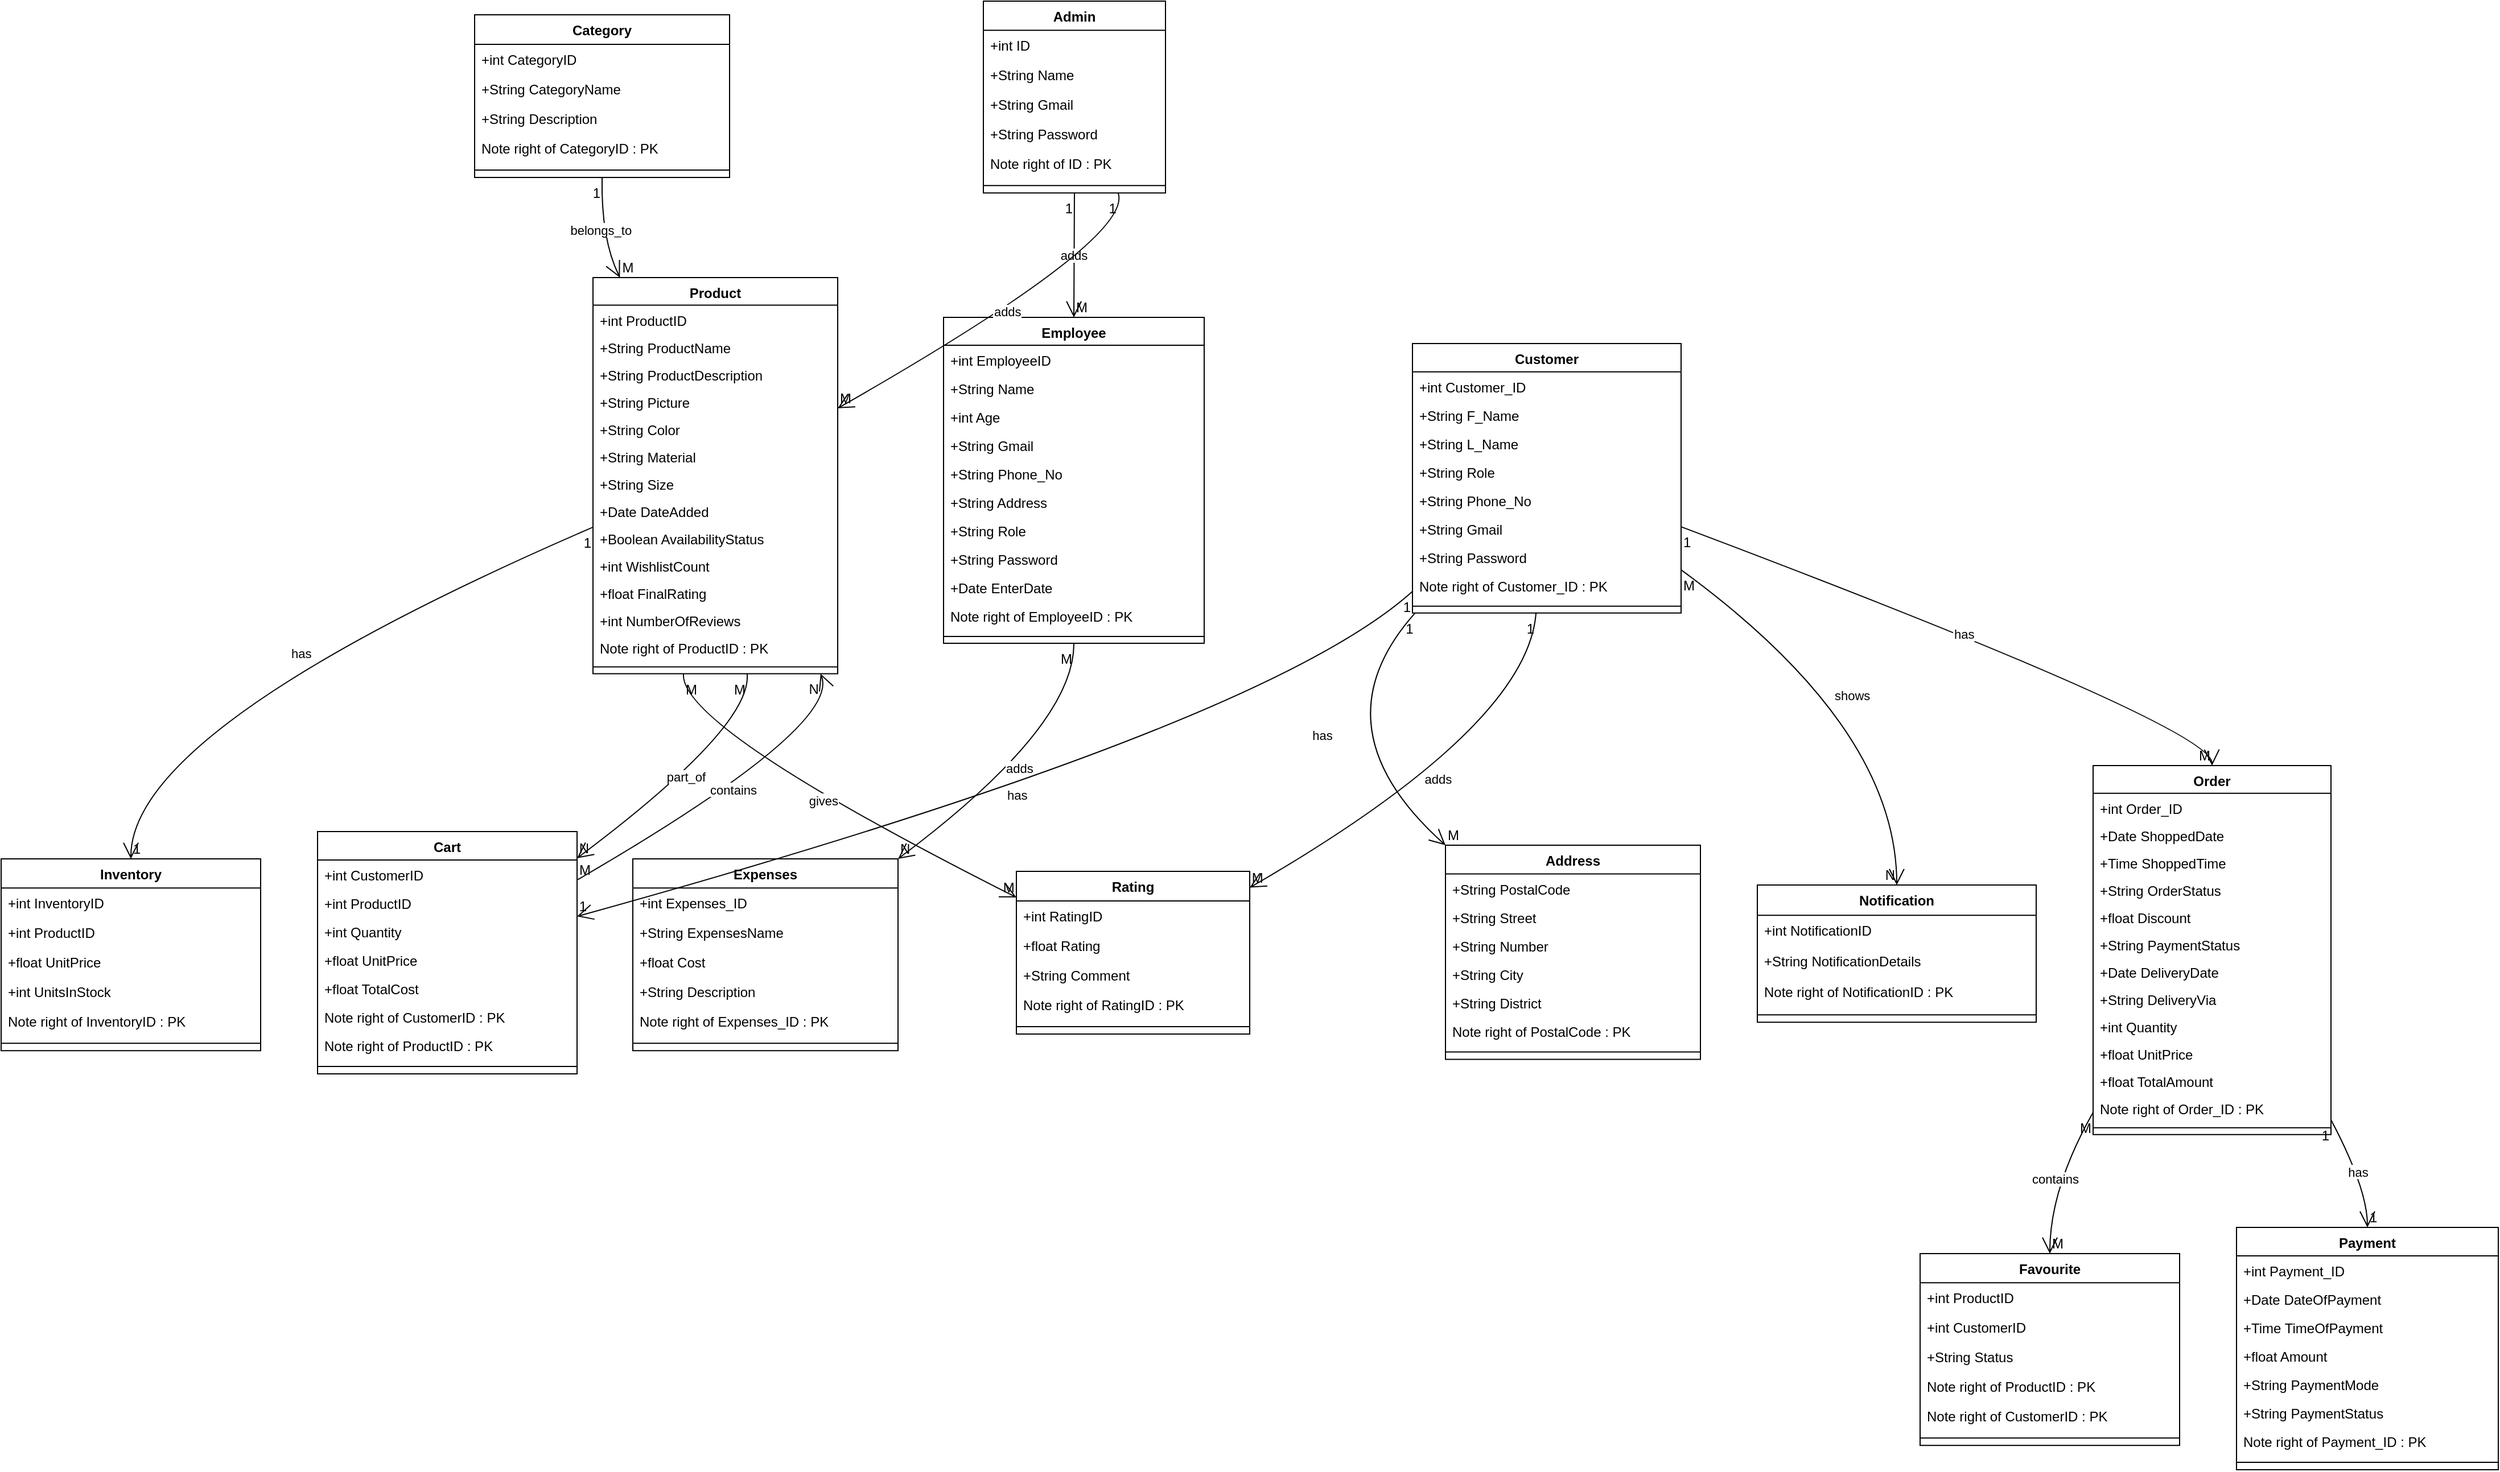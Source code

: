 <mxfile version="24.8.4">
  <diagram name="Page-1" id="r00lo-nKbQJynf3VnX-Y">
    <mxGraphModel dx="2058" dy="921" grid="1" gridSize="10" guides="1" tooltips="1" connect="1" arrows="1" fold="1" page="1" pageScale="1" pageWidth="850" pageHeight="1100" math="0" shadow="0">
      <root>
        <mxCell id="0" />
        <mxCell id="1" parent="0" />
        <mxCell id="cN28s722jj5KMZS00LDS-2" value="Category" style="swimlane;fontStyle=1;align=center;verticalAlign=top;childLayout=stackLayout;horizontal=1;startSize=26;horizontalStack=0;resizeParent=1;resizeParentMax=0;resizeLast=0;collapsible=0;marginBottom=0;" vertex="1" parent="1">
          <mxGeometry x="436" y="32" width="224" height="143" as="geometry" />
        </mxCell>
        <mxCell id="cN28s722jj5KMZS00LDS-3" value="+int CategoryID" style="text;strokeColor=none;fillColor=none;align=left;verticalAlign=top;spacingLeft=4;spacingRight=4;overflow=hidden;rotatable=0;points=[[0,0.5],[1,0.5]];portConstraint=eastwest;" vertex="1" parent="cN28s722jj5KMZS00LDS-2">
          <mxGeometry y="26" width="224" height="26" as="geometry" />
        </mxCell>
        <mxCell id="cN28s722jj5KMZS00LDS-4" value="+String CategoryName" style="text;strokeColor=none;fillColor=none;align=left;verticalAlign=top;spacingLeft=4;spacingRight=4;overflow=hidden;rotatable=0;points=[[0,0.5],[1,0.5]];portConstraint=eastwest;" vertex="1" parent="cN28s722jj5KMZS00LDS-2">
          <mxGeometry y="52" width="224" height="26" as="geometry" />
        </mxCell>
        <mxCell id="cN28s722jj5KMZS00LDS-5" value="+String Description" style="text;strokeColor=none;fillColor=none;align=left;verticalAlign=top;spacingLeft=4;spacingRight=4;overflow=hidden;rotatable=0;points=[[0,0.5],[1,0.5]];portConstraint=eastwest;" vertex="1" parent="cN28s722jj5KMZS00LDS-2">
          <mxGeometry y="78" width="224" height="26" as="geometry" />
        </mxCell>
        <mxCell id="cN28s722jj5KMZS00LDS-6" value="Note right of CategoryID : PK" style="text;strokeColor=none;fillColor=none;align=left;verticalAlign=top;spacingLeft=4;spacingRight=4;overflow=hidden;rotatable=0;points=[[0,0.5],[1,0.5]];portConstraint=eastwest;" vertex="1" parent="cN28s722jj5KMZS00LDS-2">
          <mxGeometry y="104" width="224" height="26" as="geometry" />
        </mxCell>
        <mxCell id="cN28s722jj5KMZS00LDS-7" style="line;strokeWidth=1;fillColor=none;align=left;verticalAlign=middle;spacingTop=-1;spacingLeft=3;spacingRight=3;rotatable=0;labelPosition=right;points=[];portConstraint=eastwest;strokeColor=inherit;" vertex="1" parent="cN28s722jj5KMZS00LDS-2">
          <mxGeometry y="130" width="224" height="13" as="geometry" />
        </mxCell>
        <mxCell id="cN28s722jj5KMZS00LDS-8" value="Product" style="swimlane;fontStyle=1;align=center;verticalAlign=top;childLayout=stackLayout;horizontal=1;startSize=24.262;horizontalStack=0;resizeParent=1;resizeParentMax=0;resizeLast=0;collapsible=0;marginBottom=0;" vertex="1" parent="1">
          <mxGeometry x="540" y="263" width="215" height="348.262" as="geometry" />
        </mxCell>
        <mxCell id="cN28s722jj5KMZS00LDS-9" value="+int ProductID" style="text;strokeColor=none;fillColor=none;align=left;verticalAlign=top;spacingLeft=4;spacingRight=4;overflow=hidden;rotatable=0;points=[[0,0.5],[1,0.5]];portConstraint=eastwest;" vertex="1" parent="cN28s722jj5KMZS00LDS-8">
          <mxGeometry y="24.262" width="215" height="24" as="geometry" />
        </mxCell>
        <mxCell id="cN28s722jj5KMZS00LDS-10" value="+String ProductName" style="text;strokeColor=none;fillColor=none;align=left;verticalAlign=top;spacingLeft=4;spacingRight=4;overflow=hidden;rotatable=0;points=[[0,0.5],[1,0.5]];portConstraint=eastwest;" vertex="1" parent="cN28s722jj5KMZS00LDS-8">
          <mxGeometry y="48.262" width="215" height="24" as="geometry" />
        </mxCell>
        <mxCell id="cN28s722jj5KMZS00LDS-11" value="+String ProductDescription" style="text;strokeColor=none;fillColor=none;align=left;verticalAlign=top;spacingLeft=4;spacingRight=4;overflow=hidden;rotatable=0;points=[[0,0.5],[1,0.5]];portConstraint=eastwest;" vertex="1" parent="cN28s722jj5KMZS00LDS-8">
          <mxGeometry y="72.262" width="215" height="24" as="geometry" />
        </mxCell>
        <mxCell id="cN28s722jj5KMZS00LDS-12" value="+String Picture" style="text;strokeColor=none;fillColor=none;align=left;verticalAlign=top;spacingLeft=4;spacingRight=4;overflow=hidden;rotatable=0;points=[[0,0.5],[1,0.5]];portConstraint=eastwest;" vertex="1" parent="cN28s722jj5KMZS00LDS-8">
          <mxGeometry y="96.262" width="215" height="24" as="geometry" />
        </mxCell>
        <mxCell id="cN28s722jj5KMZS00LDS-13" value="+String Color" style="text;strokeColor=none;fillColor=none;align=left;verticalAlign=top;spacingLeft=4;spacingRight=4;overflow=hidden;rotatable=0;points=[[0,0.5],[1,0.5]];portConstraint=eastwest;" vertex="1" parent="cN28s722jj5KMZS00LDS-8">
          <mxGeometry y="120.262" width="215" height="24" as="geometry" />
        </mxCell>
        <mxCell id="cN28s722jj5KMZS00LDS-14" value="+String Material" style="text;strokeColor=none;fillColor=none;align=left;verticalAlign=top;spacingLeft=4;spacingRight=4;overflow=hidden;rotatable=0;points=[[0,0.5],[1,0.5]];portConstraint=eastwest;" vertex="1" parent="cN28s722jj5KMZS00LDS-8">
          <mxGeometry y="144.262" width="215" height="24" as="geometry" />
        </mxCell>
        <mxCell id="cN28s722jj5KMZS00LDS-15" value="+String Size" style="text;strokeColor=none;fillColor=none;align=left;verticalAlign=top;spacingLeft=4;spacingRight=4;overflow=hidden;rotatable=0;points=[[0,0.5],[1,0.5]];portConstraint=eastwest;" vertex="1" parent="cN28s722jj5KMZS00LDS-8">
          <mxGeometry y="168.262" width="215" height="24" as="geometry" />
        </mxCell>
        <mxCell id="cN28s722jj5KMZS00LDS-16" value="+Date DateAdded" style="text;strokeColor=none;fillColor=none;align=left;verticalAlign=top;spacingLeft=4;spacingRight=4;overflow=hidden;rotatable=0;points=[[0,0.5],[1,0.5]];portConstraint=eastwest;" vertex="1" parent="cN28s722jj5KMZS00LDS-8">
          <mxGeometry y="192.262" width="215" height="24" as="geometry" />
        </mxCell>
        <mxCell id="cN28s722jj5KMZS00LDS-17" value="+Boolean AvailabilityStatus" style="text;strokeColor=none;fillColor=none;align=left;verticalAlign=top;spacingLeft=4;spacingRight=4;overflow=hidden;rotatable=0;points=[[0,0.5],[1,0.5]];portConstraint=eastwest;" vertex="1" parent="cN28s722jj5KMZS00LDS-8">
          <mxGeometry y="216.262" width="215" height="24" as="geometry" />
        </mxCell>
        <mxCell id="cN28s722jj5KMZS00LDS-18" value="+int WishlistCount" style="text;strokeColor=none;fillColor=none;align=left;verticalAlign=top;spacingLeft=4;spacingRight=4;overflow=hidden;rotatable=0;points=[[0,0.5],[1,0.5]];portConstraint=eastwest;" vertex="1" parent="cN28s722jj5KMZS00LDS-8">
          <mxGeometry y="240.262" width="215" height="24" as="geometry" />
        </mxCell>
        <mxCell id="cN28s722jj5KMZS00LDS-19" value="+float FinalRating" style="text;strokeColor=none;fillColor=none;align=left;verticalAlign=top;spacingLeft=4;spacingRight=4;overflow=hidden;rotatable=0;points=[[0,0.5],[1,0.5]];portConstraint=eastwest;" vertex="1" parent="cN28s722jj5KMZS00LDS-8">
          <mxGeometry y="264.262" width="215" height="24" as="geometry" />
        </mxCell>
        <mxCell id="cN28s722jj5KMZS00LDS-20" value="+int NumberOfReviews" style="text;strokeColor=none;fillColor=none;align=left;verticalAlign=top;spacingLeft=4;spacingRight=4;overflow=hidden;rotatable=0;points=[[0,0.5],[1,0.5]];portConstraint=eastwest;" vertex="1" parent="cN28s722jj5KMZS00LDS-8">
          <mxGeometry y="288.262" width="215" height="24" as="geometry" />
        </mxCell>
        <mxCell id="cN28s722jj5KMZS00LDS-21" value="Note right of ProductID : PK" style="text;strokeColor=none;fillColor=none;align=left;verticalAlign=top;spacingLeft=4;spacingRight=4;overflow=hidden;rotatable=0;points=[[0,0.5],[1,0.5]];portConstraint=eastwest;" vertex="1" parent="cN28s722jj5KMZS00LDS-8">
          <mxGeometry y="312.262" width="215" height="24" as="geometry" />
        </mxCell>
        <mxCell id="cN28s722jj5KMZS00LDS-22" style="line;strokeWidth=1;fillColor=none;align=left;verticalAlign=middle;spacingTop=-1;spacingLeft=3;spacingRight=3;rotatable=0;labelPosition=right;points=[];portConstraint=eastwest;strokeColor=inherit;" vertex="1" parent="cN28s722jj5KMZS00LDS-8">
          <mxGeometry y="336.262" width="215" height="12" as="geometry" />
        </mxCell>
        <mxCell id="cN28s722jj5KMZS00LDS-23" value="Inventory" style="swimlane;fontStyle=1;align=center;verticalAlign=top;childLayout=stackLayout;horizontal=1;startSize=25.569;horizontalStack=0;resizeParent=1;resizeParentMax=0;resizeLast=0;collapsible=0;marginBottom=0;" vertex="1" parent="1">
          <mxGeometry x="20" y="774" width="228" height="168.569" as="geometry" />
        </mxCell>
        <mxCell id="cN28s722jj5KMZS00LDS-24" value="+int InventoryID" style="text;strokeColor=none;fillColor=none;align=left;verticalAlign=top;spacingLeft=4;spacingRight=4;overflow=hidden;rotatable=0;points=[[0,0.5],[1,0.5]];portConstraint=eastwest;" vertex="1" parent="cN28s722jj5KMZS00LDS-23">
          <mxGeometry y="25.569" width="228" height="26" as="geometry" />
        </mxCell>
        <mxCell id="cN28s722jj5KMZS00LDS-25" value="+int ProductID" style="text;strokeColor=none;fillColor=none;align=left;verticalAlign=top;spacingLeft=4;spacingRight=4;overflow=hidden;rotatable=0;points=[[0,0.5],[1,0.5]];portConstraint=eastwest;" vertex="1" parent="cN28s722jj5KMZS00LDS-23">
          <mxGeometry y="51.569" width="228" height="26" as="geometry" />
        </mxCell>
        <mxCell id="cN28s722jj5KMZS00LDS-26" value="+float UnitPrice" style="text;strokeColor=none;fillColor=none;align=left;verticalAlign=top;spacingLeft=4;spacingRight=4;overflow=hidden;rotatable=0;points=[[0,0.5],[1,0.5]];portConstraint=eastwest;" vertex="1" parent="cN28s722jj5KMZS00LDS-23">
          <mxGeometry y="77.569" width="228" height="26" as="geometry" />
        </mxCell>
        <mxCell id="cN28s722jj5KMZS00LDS-27" value="+int UnitsInStock" style="text;strokeColor=none;fillColor=none;align=left;verticalAlign=top;spacingLeft=4;spacingRight=4;overflow=hidden;rotatable=0;points=[[0,0.5],[1,0.5]];portConstraint=eastwest;" vertex="1" parent="cN28s722jj5KMZS00LDS-23">
          <mxGeometry y="103.569" width="228" height="26" as="geometry" />
        </mxCell>
        <mxCell id="cN28s722jj5KMZS00LDS-28" value="Note right of InventoryID : PK" style="text;strokeColor=none;fillColor=none;align=left;verticalAlign=top;spacingLeft=4;spacingRight=4;overflow=hidden;rotatable=0;points=[[0,0.5],[1,0.5]];portConstraint=eastwest;" vertex="1" parent="cN28s722jj5KMZS00LDS-23">
          <mxGeometry y="129.569" width="228" height="26" as="geometry" />
        </mxCell>
        <mxCell id="cN28s722jj5KMZS00LDS-29" style="line;strokeWidth=1;fillColor=none;align=left;verticalAlign=middle;spacingTop=-1;spacingLeft=3;spacingRight=3;rotatable=0;labelPosition=right;points=[];portConstraint=eastwest;strokeColor=inherit;" vertex="1" parent="cN28s722jj5KMZS00LDS-23">
          <mxGeometry y="155.569" width="228" height="13" as="geometry" />
        </mxCell>
        <mxCell id="cN28s722jj5KMZS00LDS-30" value="Employee" style="swimlane;fontStyle=1;align=center;verticalAlign=top;childLayout=stackLayout;horizontal=1;startSize=24.539;horizontalStack=0;resizeParent=1;resizeParentMax=0;resizeLast=0;collapsible=0;marginBottom=0;" vertex="1" parent="1">
          <mxGeometry x="848" y="298" width="229" height="286.539" as="geometry" />
        </mxCell>
        <mxCell id="cN28s722jj5KMZS00LDS-31" value="+int EmployeeID" style="text;strokeColor=none;fillColor=none;align=left;verticalAlign=top;spacingLeft=4;spacingRight=4;overflow=hidden;rotatable=0;points=[[0,0.5],[1,0.5]];portConstraint=eastwest;" vertex="1" parent="cN28s722jj5KMZS00LDS-30">
          <mxGeometry y="24.539" width="229" height="25" as="geometry" />
        </mxCell>
        <mxCell id="cN28s722jj5KMZS00LDS-32" value="+String Name" style="text;strokeColor=none;fillColor=none;align=left;verticalAlign=top;spacingLeft=4;spacingRight=4;overflow=hidden;rotatable=0;points=[[0,0.5],[1,0.5]];portConstraint=eastwest;" vertex="1" parent="cN28s722jj5KMZS00LDS-30">
          <mxGeometry y="49.539" width="229" height="25" as="geometry" />
        </mxCell>
        <mxCell id="cN28s722jj5KMZS00LDS-33" value="+int Age" style="text;strokeColor=none;fillColor=none;align=left;verticalAlign=top;spacingLeft=4;spacingRight=4;overflow=hidden;rotatable=0;points=[[0,0.5],[1,0.5]];portConstraint=eastwest;" vertex="1" parent="cN28s722jj5KMZS00LDS-30">
          <mxGeometry y="74.539" width="229" height="25" as="geometry" />
        </mxCell>
        <mxCell id="cN28s722jj5KMZS00LDS-34" value="+String Gmail" style="text;strokeColor=none;fillColor=none;align=left;verticalAlign=top;spacingLeft=4;spacingRight=4;overflow=hidden;rotatable=0;points=[[0,0.5],[1,0.5]];portConstraint=eastwest;" vertex="1" parent="cN28s722jj5KMZS00LDS-30">
          <mxGeometry y="99.539" width="229" height="25" as="geometry" />
        </mxCell>
        <mxCell id="cN28s722jj5KMZS00LDS-35" value="+String Phone_No" style="text;strokeColor=none;fillColor=none;align=left;verticalAlign=top;spacingLeft=4;spacingRight=4;overflow=hidden;rotatable=0;points=[[0,0.5],[1,0.5]];portConstraint=eastwest;" vertex="1" parent="cN28s722jj5KMZS00LDS-30">
          <mxGeometry y="124.539" width="229" height="25" as="geometry" />
        </mxCell>
        <mxCell id="cN28s722jj5KMZS00LDS-36" value="+String Address" style="text;strokeColor=none;fillColor=none;align=left;verticalAlign=top;spacingLeft=4;spacingRight=4;overflow=hidden;rotatable=0;points=[[0,0.5],[1,0.5]];portConstraint=eastwest;" vertex="1" parent="cN28s722jj5KMZS00LDS-30">
          <mxGeometry y="149.539" width="229" height="25" as="geometry" />
        </mxCell>
        <mxCell id="cN28s722jj5KMZS00LDS-37" value="+String Role" style="text;strokeColor=none;fillColor=none;align=left;verticalAlign=top;spacingLeft=4;spacingRight=4;overflow=hidden;rotatable=0;points=[[0,0.5],[1,0.5]];portConstraint=eastwest;" vertex="1" parent="cN28s722jj5KMZS00LDS-30">
          <mxGeometry y="174.539" width="229" height="25" as="geometry" />
        </mxCell>
        <mxCell id="cN28s722jj5KMZS00LDS-38" value="+String Password" style="text;strokeColor=none;fillColor=none;align=left;verticalAlign=top;spacingLeft=4;spacingRight=4;overflow=hidden;rotatable=0;points=[[0,0.5],[1,0.5]];portConstraint=eastwest;" vertex="1" parent="cN28s722jj5KMZS00LDS-30">
          <mxGeometry y="199.539" width="229" height="25" as="geometry" />
        </mxCell>
        <mxCell id="cN28s722jj5KMZS00LDS-39" value="+Date EnterDate" style="text;strokeColor=none;fillColor=none;align=left;verticalAlign=top;spacingLeft=4;spacingRight=4;overflow=hidden;rotatable=0;points=[[0,0.5],[1,0.5]];portConstraint=eastwest;" vertex="1" parent="cN28s722jj5KMZS00LDS-30">
          <mxGeometry y="224.539" width="229" height="25" as="geometry" />
        </mxCell>
        <mxCell id="cN28s722jj5KMZS00LDS-40" value="Note right of EmployeeID : PK" style="text;strokeColor=none;fillColor=none;align=left;verticalAlign=top;spacingLeft=4;spacingRight=4;overflow=hidden;rotatable=0;points=[[0,0.5],[1,0.5]];portConstraint=eastwest;" vertex="1" parent="cN28s722jj5KMZS00LDS-30">
          <mxGeometry y="249.539" width="229" height="25" as="geometry" />
        </mxCell>
        <mxCell id="cN28s722jj5KMZS00LDS-41" style="line;strokeWidth=1;fillColor=none;align=left;verticalAlign=middle;spacingTop=-1;spacingLeft=3;spacingRight=3;rotatable=0;labelPosition=right;points=[];portConstraint=eastwest;strokeColor=inherit;" vertex="1" parent="cN28s722jj5KMZS00LDS-30">
          <mxGeometry y="274.539" width="229" height="12" as="geometry" />
        </mxCell>
        <mxCell id="cN28s722jj5KMZS00LDS-42" value="Admin" style="swimlane;fontStyle=1;align=center;verticalAlign=top;childLayout=stackLayout;horizontal=1;startSize=25.569;horizontalStack=0;resizeParent=1;resizeParentMax=0;resizeLast=0;collapsible=0;marginBottom=0;" vertex="1" parent="1">
          <mxGeometry x="883" y="20" width="160" height="168.569" as="geometry" />
        </mxCell>
        <mxCell id="cN28s722jj5KMZS00LDS-43" value="+int ID" style="text;strokeColor=none;fillColor=none;align=left;verticalAlign=top;spacingLeft=4;spacingRight=4;overflow=hidden;rotatable=0;points=[[0,0.5],[1,0.5]];portConstraint=eastwest;" vertex="1" parent="cN28s722jj5KMZS00LDS-42">
          <mxGeometry y="25.569" width="160" height="26" as="geometry" />
        </mxCell>
        <mxCell id="cN28s722jj5KMZS00LDS-44" value="+String Name" style="text;strokeColor=none;fillColor=none;align=left;verticalAlign=top;spacingLeft=4;spacingRight=4;overflow=hidden;rotatable=0;points=[[0,0.5],[1,0.5]];portConstraint=eastwest;" vertex="1" parent="cN28s722jj5KMZS00LDS-42">
          <mxGeometry y="51.569" width="160" height="26" as="geometry" />
        </mxCell>
        <mxCell id="cN28s722jj5KMZS00LDS-45" value="+String Gmail" style="text;strokeColor=none;fillColor=none;align=left;verticalAlign=top;spacingLeft=4;spacingRight=4;overflow=hidden;rotatable=0;points=[[0,0.5],[1,0.5]];portConstraint=eastwest;" vertex="1" parent="cN28s722jj5KMZS00LDS-42">
          <mxGeometry y="77.569" width="160" height="26" as="geometry" />
        </mxCell>
        <mxCell id="cN28s722jj5KMZS00LDS-46" value="+String Password" style="text;strokeColor=none;fillColor=none;align=left;verticalAlign=top;spacingLeft=4;spacingRight=4;overflow=hidden;rotatable=0;points=[[0,0.5],[1,0.5]];portConstraint=eastwest;" vertex="1" parent="cN28s722jj5KMZS00LDS-42">
          <mxGeometry y="103.569" width="160" height="26" as="geometry" />
        </mxCell>
        <mxCell id="cN28s722jj5KMZS00LDS-47" value="Note right of ID : PK" style="text;strokeColor=none;fillColor=none;align=left;verticalAlign=top;spacingLeft=4;spacingRight=4;overflow=hidden;rotatable=0;points=[[0,0.5],[1,0.5]];portConstraint=eastwest;" vertex="1" parent="cN28s722jj5KMZS00LDS-42">
          <mxGeometry y="129.569" width="160" height="26" as="geometry" />
        </mxCell>
        <mxCell id="cN28s722jj5KMZS00LDS-48" style="line;strokeWidth=1;fillColor=none;align=left;verticalAlign=middle;spacingTop=-1;spacingLeft=3;spacingRight=3;rotatable=0;labelPosition=right;points=[];portConstraint=eastwest;strokeColor=inherit;" vertex="1" parent="cN28s722jj5KMZS00LDS-42">
          <mxGeometry y="155.569" width="160" height="13" as="geometry" />
        </mxCell>
        <mxCell id="cN28s722jj5KMZS00LDS-49" value="Expenses" style="swimlane;fontStyle=1;align=center;verticalAlign=top;childLayout=stackLayout;horizontal=1;startSize=25.569;horizontalStack=0;resizeParent=1;resizeParentMax=0;resizeLast=0;collapsible=0;marginBottom=0;" vertex="1" parent="1">
          <mxGeometry x="575" y="774" width="233" height="168.569" as="geometry" />
        </mxCell>
        <mxCell id="cN28s722jj5KMZS00LDS-50" value="+int Expenses_ID" style="text;strokeColor=none;fillColor=none;align=left;verticalAlign=top;spacingLeft=4;spacingRight=4;overflow=hidden;rotatable=0;points=[[0,0.5],[1,0.5]];portConstraint=eastwest;" vertex="1" parent="cN28s722jj5KMZS00LDS-49">
          <mxGeometry y="25.569" width="233" height="26" as="geometry" />
        </mxCell>
        <mxCell id="cN28s722jj5KMZS00LDS-51" value="+String ExpensesName" style="text;strokeColor=none;fillColor=none;align=left;verticalAlign=top;spacingLeft=4;spacingRight=4;overflow=hidden;rotatable=0;points=[[0,0.5],[1,0.5]];portConstraint=eastwest;" vertex="1" parent="cN28s722jj5KMZS00LDS-49">
          <mxGeometry y="51.569" width="233" height="26" as="geometry" />
        </mxCell>
        <mxCell id="cN28s722jj5KMZS00LDS-52" value="+float Cost" style="text;strokeColor=none;fillColor=none;align=left;verticalAlign=top;spacingLeft=4;spacingRight=4;overflow=hidden;rotatable=0;points=[[0,0.5],[1,0.5]];portConstraint=eastwest;" vertex="1" parent="cN28s722jj5KMZS00LDS-49">
          <mxGeometry y="77.569" width="233" height="26" as="geometry" />
        </mxCell>
        <mxCell id="cN28s722jj5KMZS00LDS-53" value="+String Description" style="text;strokeColor=none;fillColor=none;align=left;verticalAlign=top;spacingLeft=4;spacingRight=4;overflow=hidden;rotatable=0;points=[[0,0.5],[1,0.5]];portConstraint=eastwest;" vertex="1" parent="cN28s722jj5KMZS00LDS-49">
          <mxGeometry y="103.569" width="233" height="26" as="geometry" />
        </mxCell>
        <mxCell id="cN28s722jj5KMZS00LDS-54" value="Note right of Expenses_ID : PK" style="text;strokeColor=none;fillColor=none;align=left;verticalAlign=top;spacingLeft=4;spacingRight=4;overflow=hidden;rotatable=0;points=[[0,0.5],[1,0.5]];portConstraint=eastwest;" vertex="1" parent="cN28s722jj5KMZS00LDS-49">
          <mxGeometry y="129.569" width="233" height="26" as="geometry" />
        </mxCell>
        <mxCell id="cN28s722jj5KMZS00LDS-55" style="line;strokeWidth=1;fillColor=none;align=left;verticalAlign=middle;spacingTop=-1;spacingLeft=3;spacingRight=3;rotatable=0;labelPosition=right;points=[];portConstraint=eastwest;strokeColor=inherit;" vertex="1" parent="cN28s722jj5KMZS00LDS-49">
          <mxGeometry y="155.569" width="233" height="13" as="geometry" />
        </mxCell>
        <mxCell id="cN28s722jj5KMZS00LDS-56" value="Order" style="swimlane;fontStyle=1;align=center;verticalAlign=top;childLayout=stackLayout;horizontal=1;startSize=24.341;horizontalStack=0;resizeParent=1;resizeParentMax=0;resizeLast=0;collapsible=0;marginBottom=0;" vertex="1" parent="1">
          <mxGeometry x="1858" y="692" width="209" height="324.341" as="geometry" />
        </mxCell>
        <mxCell id="cN28s722jj5KMZS00LDS-57" value="+int Order_ID" style="text;strokeColor=none;fillColor=none;align=left;verticalAlign=top;spacingLeft=4;spacingRight=4;overflow=hidden;rotatable=0;points=[[0,0.5],[1,0.5]];portConstraint=eastwest;" vertex="1" parent="cN28s722jj5KMZS00LDS-56">
          <mxGeometry y="24.341" width="209" height="24" as="geometry" />
        </mxCell>
        <mxCell id="cN28s722jj5KMZS00LDS-58" value="+Date ShoppedDate" style="text;strokeColor=none;fillColor=none;align=left;verticalAlign=top;spacingLeft=4;spacingRight=4;overflow=hidden;rotatable=0;points=[[0,0.5],[1,0.5]];portConstraint=eastwest;" vertex="1" parent="cN28s722jj5KMZS00LDS-56">
          <mxGeometry y="48.341" width="209" height="24" as="geometry" />
        </mxCell>
        <mxCell id="cN28s722jj5KMZS00LDS-59" value="+Time ShoppedTime" style="text;strokeColor=none;fillColor=none;align=left;verticalAlign=top;spacingLeft=4;spacingRight=4;overflow=hidden;rotatable=0;points=[[0,0.5],[1,0.5]];portConstraint=eastwest;" vertex="1" parent="cN28s722jj5KMZS00LDS-56">
          <mxGeometry y="72.341" width="209" height="24" as="geometry" />
        </mxCell>
        <mxCell id="cN28s722jj5KMZS00LDS-60" value="+String OrderStatus" style="text;strokeColor=none;fillColor=none;align=left;verticalAlign=top;spacingLeft=4;spacingRight=4;overflow=hidden;rotatable=0;points=[[0,0.5],[1,0.5]];portConstraint=eastwest;" vertex="1" parent="cN28s722jj5KMZS00LDS-56">
          <mxGeometry y="96.341" width="209" height="24" as="geometry" />
        </mxCell>
        <mxCell id="cN28s722jj5KMZS00LDS-61" value="+float Discount" style="text;strokeColor=none;fillColor=none;align=left;verticalAlign=top;spacingLeft=4;spacingRight=4;overflow=hidden;rotatable=0;points=[[0,0.5],[1,0.5]];portConstraint=eastwest;" vertex="1" parent="cN28s722jj5KMZS00LDS-56">
          <mxGeometry y="120.341" width="209" height="24" as="geometry" />
        </mxCell>
        <mxCell id="cN28s722jj5KMZS00LDS-62" value="+String PaymentStatus" style="text;strokeColor=none;fillColor=none;align=left;verticalAlign=top;spacingLeft=4;spacingRight=4;overflow=hidden;rotatable=0;points=[[0,0.5],[1,0.5]];portConstraint=eastwest;" vertex="1" parent="cN28s722jj5KMZS00LDS-56">
          <mxGeometry y="144.341" width="209" height="24" as="geometry" />
        </mxCell>
        <mxCell id="cN28s722jj5KMZS00LDS-63" value="+Date DeliveryDate" style="text;strokeColor=none;fillColor=none;align=left;verticalAlign=top;spacingLeft=4;spacingRight=4;overflow=hidden;rotatable=0;points=[[0,0.5],[1,0.5]];portConstraint=eastwest;" vertex="1" parent="cN28s722jj5KMZS00LDS-56">
          <mxGeometry y="168.341" width="209" height="24" as="geometry" />
        </mxCell>
        <mxCell id="cN28s722jj5KMZS00LDS-64" value="+String DeliveryVia" style="text;strokeColor=none;fillColor=none;align=left;verticalAlign=top;spacingLeft=4;spacingRight=4;overflow=hidden;rotatable=0;points=[[0,0.5],[1,0.5]];portConstraint=eastwest;" vertex="1" parent="cN28s722jj5KMZS00LDS-56">
          <mxGeometry y="192.341" width="209" height="24" as="geometry" />
        </mxCell>
        <mxCell id="cN28s722jj5KMZS00LDS-65" value="+int Quantity" style="text;strokeColor=none;fillColor=none;align=left;verticalAlign=top;spacingLeft=4;spacingRight=4;overflow=hidden;rotatable=0;points=[[0,0.5],[1,0.5]];portConstraint=eastwest;" vertex="1" parent="cN28s722jj5KMZS00LDS-56">
          <mxGeometry y="216.341" width="209" height="24" as="geometry" />
        </mxCell>
        <mxCell id="cN28s722jj5KMZS00LDS-66" value="+float UnitPrice" style="text;strokeColor=none;fillColor=none;align=left;verticalAlign=top;spacingLeft=4;spacingRight=4;overflow=hidden;rotatable=0;points=[[0,0.5],[1,0.5]];portConstraint=eastwest;" vertex="1" parent="cN28s722jj5KMZS00LDS-56">
          <mxGeometry y="240.341" width="209" height="24" as="geometry" />
        </mxCell>
        <mxCell id="cN28s722jj5KMZS00LDS-67" value="+float TotalAmount" style="text;strokeColor=none;fillColor=none;align=left;verticalAlign=top;spacingLeft=4;spacingRight=4;overflow=hidden;rotatable=0;points=[[0,0.5],[1,0.5]];portConstraint=eastwest;" vertex="1" parent="cN28s722jj5KMZS00LDS-56">
          <mxGeometry y="264.341" width="209" height="24" as="geometry" />
        </mxCell>
        <mxCell id="cN28s722jj5KMZS00LDS-68" value="Note right of Order_ID : PK" style="text;strokeColor=none;fillColor=none;align=left;verticalAlign=top;spacingLeft=4;spacingRight=4;overflow=hidden;rotatable=0;points=[[0,0.5],[1,0.5]];portConstraint=eastwest;" vertex="1" parent="cN28s722jj5KMZS00LDS-56">
          <mxGeometry y="288.341" width="209" height="24" as="geometry" />
        </mxCell>
        <mxCell id="cN28s722jj5KMZS00LDS-69" style="line;strokeWidth=1;fillColor=none;align=left;verticalAlign=middle;spacingTop=-1;spacingLeft=3;spacingRight=3;rotatable=0;labelPosition=right;points=[];portConstraint=eastwest;strokeColor=inherit;" vertex="1" parent="cN28s722jj5KMZS00LDS-56">
          <mxGeometry y="312.341" width="209" height="12" as="geometry" />
        </mxCell>
        <mxCell id="cN28s722jj5KMZS00LDS-70" value="Customer" style="swimlane;fontStyle=1;align=center;verticalAlign=top;childLayout=stackLayout;horizontal=1;startSize=24.821;horizontalStack=0;resizeParent=1;resizeParentMax=0;resizeLast=0;collapsible=0;marginBottom=0;" vertex="1" parent="1">
          <mxGeometry x="1260" y="321" width="236" height="236.821" as="geometry" />
        </mxCell>
        <mxCell id="cN28s722jj5KMZS00LDS-71" value="+int Customer_ID" style="text;strokeColor=none;fillColor=none;align=left;verticalAlign=top;spacingLeft=4;spacingRight=4;overflow=hidden;rotatable=0;points=[[0,0.5],[1,0.5]];portConstraint=eastwest;" vertex="1" parent="cN28s722jj5KMZS00LDS-70">
          <mxGeometry y="24.821" width="236" height="25" as="geometry" />
        </mxCell>
        <mxCell id="cN28s722jj5KMZS00LDS-72" value="+String F_Name" style="text;strokeColor=none;fillColor=none;align=left;verticalAlign=top;spacingLeft=4;spacingRight=4;overflow=hidden;rotatable=0;points=[[0,0.5],[1,0.5]];portConstraint=eastwest;" vertex="1" parent="cN28s722jj5KMZS00LDS-70">
          <mxGeometry y="49.821" width="236" height="25" as="geometry" />
        </mxCell>
        <mxCell id="cN28s722jj5KMZS00LDS-73" value="+String L_Name" style="text;strokeColor=none;fillColor=none;align=left;verticalAlign=top;spacingLeft=4;spacingRight=4;overflow=hidden;rotatable=0;points=[[0,0.5],[1,0.5]];portConstraint=eastwest;" vertex="1" parent="cN28s722jj5KMZS00LDS-70">
          <mxGeometry y="74.821" width="236" height="25" as="geometry" />
        </mxCell>
        <mxCell id="cN28s722jj5KMZS00LDS-74" value="+String Role" style="text;strokeColor=none;fillColor=none;align=left;verticalAlign=top;spacingLeft=4;spacingRight=4;overflow=hidden;rotatable=0;points=[[0,0.5],[1,0.5]];portConstraint=eastwest;" vertex="1" parent="cN28s722jj5KMZS00LDS-70">
          <mxGeometry y="99.821" width="236" height="25" as="geometry" />
        </mxCell>
        <mxCell id="cN28s722jj5KMZS00LDS-75" value="+String Phone_No" style="text;strokeColor=none;fillColor=none;align=left;verticalAlign=top;spacingLeft=4;spacingRight=4;overflow=hidden;rotatable=0;points=[[0,0.5],[1,0.5]];portConstraint=eastwest;" vertex="1" parent="cN28s722jj5KMZS00LDS-70">
          <mxGeometry y="124.821" width="236" height="25" as="geometry" />
        </mxCell>
        <mxCell id="cN28s722jj5KMZS00LDS-76" value="+String Gmail" style="text;strokeColor=none;fillColor=none;align=left;verticalAlign=top;spacingLeft=4;spacingRight=4;overflow=hidden;rotatable=0;points=[[0,0.5],[1,0.5]];portConstraint=eastwest;" vertex="1" parent="cN28s722jj5KMZS00LDS-70">
          <mxGeometry y="149.821" width="236" height="25" as="geometry" />
        </mxCell>
        <mxCell id="cN28s722jj5KMZS00LDS-77" value="+String Password" style="text;strokeColor=none;fillColor=none;align=left;verticalAlign=top;spacingLeft=4;spacingRight=4;overflow=hidden;rotatable=0;points=[[0,0.5],[1,0.5]];portConstraint=eastwest;" vertex="1" parent="cN28s722jj5KMZS00LDS-70">
          <mxGeometry y="174.821" width="236" height="25" as="geometry" />
        </mxCell>
        <mxCell id="cN28s722jj5KMZS00LDS-78" value="Note right of Customer_ID : PK" style="text;strokeColor=none;fillColor=none;align=left;verticalAlign=top;spacingLeft=4;spacingRight=4;overflow=hidden;rotatable=0;points=[[0,0.5],[1,0.5]];portConstraint=eastwest;" vertex="1" parent="cN28s722jj5KMZS00LDS-70">
          <mxGeometry y="199.821" width="236" height="25" as="geometry" />
        </mxCell>
        <mxCell id="cN28s722jj5KMZS00LDS-79" style="line;strokeWidth=1;fillColor=none;align=left;verticalAlign=middle;spacingTop=-1;spacingLeft=3;spacingRight=3;rotatable=0;labelPosition=right;points=[];portConstraint=eastwest;strokeColor=inherit;" vertex="1" parent="cN28s722jj5KMZS00LDS-70">
          <mxGeometry y="224.821" width="236" height="12" as="geometry" />
        </mxCell>
        <mxCell id="cN28s722jj5KMZS00LDS-80" value="Cart" style="swimlane;fontStyle=1;align=center;verticalAlign=top;childLayout=stackLayout;horizontal=1;startSize=25.012;horizontalStack=0;resizeParent=1;resizeParentMax=0;resizeLast=0;collapsible=0;marginBottom=0;" vertex="1" parent="1">
          <mxGeometry x="298" y="750" width="228" height="213.012" as="geometry" />
        </mxCell>
        <mxCell id="cN28s722jj5KMZS00LDS-81" value="+int CustomerID" style="text;strokeColor=none;fillColor=none;align=left;verticalAlign=top;spacingLeft=4;spacingRight=4;overflow=hidden;rotatable=0;points=[[0,0.5],[1,0.5]];portConstraint=eastwest;" vertex="1" parent="cN28s722jj5KMZS00LDS-80">
          <mxGeometry y="25.012" width="228" height="25" as="geometry" />
        </mxCell>
        <mxCell id="cN28s722jj5KMZS00LDS-82" value="+int ProductID" style="text;strokeColor=none;fillColor=none;align=left;verticalAlign=top;spacingLeft=4;spacingRight=4;overflow=hidden;rotatable=0;points=[[0,0.5],[1,0.5]];portConstraint=eastwest;" vertex="1" parent="cN28s722jj5KMZS00LDS-80">
          <mxGeometry y="50.012" width="228" height="25" as="geometry" />
        </mxCell>
        <mxCell id="cN28s722jj5KMZS00LDS-83" value="+int Quantity" style="text;strokeColor=none;fillColor=none;align=left;verticalAlign=top;spacingLeft=4;spacingRight=4;overflow=hidden;rotatable=0;points=[[0,0.5],[1,0.5]];portConstraint=eastwest;" vertex="1" parent="cN28s722jj5KMZS00LDS-80">
          <mxGeometry y="75.012" width="228" height="25" as="geometry" />
        </mxCell>
        <mxCell id="cN28s722jj5KMZS00LDS-84" value="+float UnitPrice" style="text;strokeColor=none;fillColor=none;align=left;verticalAlign=top;spacingLeft=4;spacingRight=4;overflow=hidden;rotatable=0;points=[[0,0.5],[1,0.5]];portConstraint=eastwest;" vertex="1" parent="cN28s722jj5KMZS00LDS-80">
          <mxGeometry y="100.012" width="228" height="25" as="geometry" />
        </mxCell>
        <mxCell id="cN28s722jj5KMZS00LDS-85" value="+float TotalCost" style="text;strokeColor=none;fillColor=none;align=left;verticalAlign=top;spacingLeft=4;spacingRight=4;overflow=hidden;rotatable=0;points=[[0,0.5],[1,0.5]];portConstraint=eastwest;" vertex="1" parent="cN28s722jj5KMZS00LDS-80">
          <mxGeometry y="125.012" width="228" height="25" as="geometry" />
        </mxCell>
        <mxCell id="cN28s722jj5KMZS00LDS-86" value="Note right of CustomerID : PK" style="text;strokeColor=none;fillColor=none;align=left;verticalAlign=top;spacingLeft=4;spacingRight=4;overflow=hidden;rotatable=0;points=[[0,0.5],[1,0.5]];portConstraint=eastwest;" vertex="1" parent="cN28s722jj5KMZS00LDS-80">
          <mxGeometry y="150.012" width="228" height="25" as="geometry" />
        </mxCell>
        <mxCell id="cN28s722jj5KMZS00LDS-87" value="Note right of ProductID : PK" style="text;strokeColor=none;fillColor=none;align=left;verticalAlign=top;spacingLeft=4;spacingRight=4;overflow=hidden;rotatable=0;points=[[0,0.5],[1,0.5]];portConstraint=eastwest;" vertex="1" parent="cN28s722jj5KMZS00LDS-80">
          <mxGeometry y="175.012" width="228" height="25" as="geometry" />
        </mxCell>
        <mxCell id="cN28s722jj5KMZS00LDS-88" style="line;strokeWidth=1;fillColor=none;align=left;verticalAlign=middle;spacingTop=-1;spacingLeft=3;spacingRight=3;rotatable=0;labelPosition=right;points=[];portConstraint=eastwest;strokeColor=inherit;" vertex="1" parent="cN28s722jj5KMZS00LDS-80">
          <mxGeometry y="200.012" width="228" height="13" as="geometry" />
        </mxCell>
        <mxCell id="cN28s722jj5KMZS00LDS-89" value="Address" style="swimlane;fontStyle=1;align=center;verticalAlign=top;childLayout=stackLayout;horizontal=1;startSize=25.253;horizontalStack=0;resizeParent=1;resizeParentMax=0;resizeLast=0;collapsible=0;marginBottom=0;" vertex="1" parent="1">
          <mxGeometry x="1289" y="762" width="224" height="188.253" as="geometry" />
        </mxCell>
        <mxCell id="cN28s722jj5KMZS00LDS-90" value="+String PostalCode" style="text;strokeColor=none;fillColor=none;align=left;verticalAlign=top;spacingLeft=4;spacingRight=4;overflow=hidden;rotatable=0;points=[[0,0.5],[1,0.5]];portConstraint=eastwest;" vertex="1" parent="cN28s722jj5KMZS00LDS-89">
          <mxGeometry y="25.253" width="224" height="25" as="geometry" />
        </mxCell>
        <mxCell id="cN28s722jj5KMZS00LDS-91" value="+String Street" style="text;strokeColor=none;fillColor=none;align=left;verticalAlign=top;spacingLeft=4;spacingRight=4;overflow=hidden;rotatable=0;points=[[0,0.5],[1,0.5]];portConstraint=eastwest;" vertex="1" parent="cN28s722jj5KMZS00LDS-89">
          <mxGeometry y="50.253" width="224" height="25" as="geometry" />
        </mxCell>
        <mxCell id="cN28s722jj5KMZS00LDS-92" value="+String Number" style="text;strokeColor=none;fillColor=none;align=left;verticalAlign=top;spacingLeft=4;spacingRight=4;overflow=hidden;rotatable=0;points=[[0,0.5],[1,0.5]];portConstraint=eastwest;" vertex="1" parent="cN28s722jj5KMZS00LDS-89">
          <mxGeometry y="75.253" width="224" height="25" as="geometry" />
        </mxCell>
        <mxCell id="cN28s722jj5KMZS00LDS-93" value="+String City" style="text;strokeColor=none;fillColor=none;align=left;verticalAlign=top;spacingLeft=4;spacingRight=4;overflow=hidden;rotatable=0;points=[[0,0.5],[1,0.5]];portConstraint=eastwest;" vertex="1" parent="cN28s722jj5KMZS00LDS-89">
          <mxGeometry y="100.253" width="224" height="25" as="geometry" />
        </mxCell>
        <mxCell id="cN28s722jj5KMZS00LDS-94" value="+String District" style="text;strokeColor=none;fillColor=none;align=left;verticalAlign=top;spacingLeft=4;spacingRight=4;overflow=hidden;rotatable=0;points=[[0,0.5],[1,0.5]];portConstraint=eastwest;" vertex="1" parent="cN28s722jj5KMZS00LDS-89">
          <mxGeometry y="125.253" width="224" height="25" as="geometry" />
        </mxCell>
        <mxCell id="cN28s722jj5KMZS00LDS-95" value="Note right of PostalCode : PK" style="text;strokeColor=none;fillColor=none;align=left;verticalAlign=top;spacingLeft=4;spacingRight=4;overflow=hidden;rotatable=0;points=[[0,0.5],[1,0.5]];portConstraint=eastwest;" vertex="1" parent="cN28s722jj5KMZS00LDS-89">
          <mxGeometry y="150.253" width="224" height="25" as="geometry" />
        </mxCell>
        <mxCell id="cN28s722jj5KMZS00LDS-96" style="line;strokeWidth=1;fillColor=none;align=left;verticalAlign=middle;spacingTop=-1;spacingLeft=3;spacingRight=3;rotatable=0;labelPosition=right;points=[];portConstraint=eastwest;strokeColor=inherit;" vertex="1" parent="cN28s722jj5KMZS00LDS-89">
          <mxGeometry y="175.253" width="224" height="13" as="geometry" />
        </mxCell>
        <mxCell id="cN28s722jj5KMZS00LDS-97" value="Rating" style="swimlane;fontStyle=1;align=center;verticalAlign=top;childLayout=stackLayout;horizontal=1;startSize=26;horizontalStack=0;resizeParent=1;resizeParentMax=0;resizeLast=0;collapsible=0;marginBottom=0;" vertex="1" parent="1">
          <mxGeometry x="912" y="785" width="205" height="143" as="geometry" />
        </mxCell>
        <mxCell id="cN28s722jj5KMZS00LDS-98" value="+int RatingID" style="text;strokeColor=none;fillColor=none;align=left;verticalAlign=top;spacingLeft=4;spacingRight=4;overflow=hidden;rotatable=0;points=[[0,0.5],[1,0.5]];portConstraint=eastwest;" vertex="1" parent="cN28s722jj5KMZS00LDS-97">
          <mxGeometry y="26" width="205" height="26" as="geometry" />
        </mxCell>
        <mxCell id="cN28s722jj5KMZS00LDS-99" value="+float Rating" style="text;strokeColor=none;fillColor=none;align=left;verticalAlign=top;spacingLeft=4;spacingRight=4;overflow=hidden;rotatable=0;points=[[0,0.5],[1,0.5]];portConstraint=eastwest;" vertex="1" parent="cN28s722jj5KMZS00LDS-97">
          <mxGeometry y="52" width="205" height="26" as="geometry" />
        </mxCell>
        <mxCell id="cN28s722jj5KMZS00LDS-100" value="+String Comment" style="text;strokeColor=none;fillColor=none;align=left;verticalAlign=top;spacingLeft=4;spacingRight=4;overflow=hidden;rotatable=0;points=[[0,0.5],[1,0.5]];portConstraint=eastwest;" vertex="1" parent="cN28s722jj5KMZS00LDS-97">
          <mxGeometry y="78" width="205" height="26" as="geometry" />
        </mxCell>
        <mxCell id="cN28s722jj5KMZS00LDS-101" value="Note right of RatingID : PK" style="text;strokeColor=none;fillColor=none;align=left;verticalAlign=top;spacingLeft=4;spacingRight=4;overflow=hidden;rotatable=0;points=[[0,0.5],[1,0.5]];portConstraint=eastwest;" vertex="1" parent="cN28s722jj5KMZS00LDS-97">
          <mxGeometry y="104" width="205" height="26" as="geometry" />
        </mxCell>
        <mxCell id="cN28s722jj5KMZS00LDS-102" style="line;strokeWidth=1;fillColor=none;align=left;verticalAlign=middle;spacingTop=-1;spacingLeft=3;spacingRight=3;rotatable=0;labelPosition=right;points=[];portConstraint=eastwest;strokeColor=inherit;" vertex="1" parent="cN28s722jj5KMZS00LDS-97">
          <mxGeometry y="130" width="205" height="13" as="geometry" />
        </mxCell>
        <mxCell id="cN28s722jj5KMZS00LDS-103" value="Notification" style="swimlane;fontStyle=1;align=center;verticalAlign=top;childLayout=stackLayout;horizontal=1;startSize=26.622;horizontalStack=0;resizeParent=1;resizeParentMax=0;resizeLast=0;collapsible=0;marginBottom=0;" vertex="1" parent="1">
          <mxGeometry x="1563" y="797" width="245" height="120.622" as="geometry" />
        </mxCell>
        <mxCell id="cN28s722jj5KMZS00LDS-104" value="+int NotificationID" style="text;strokeColor=none;fillColor=none;align=left;verticalAlign=top;spacingLeft=4;spacingRight=4;overflow=hidden;rotatable=0;points=[[0,0.5],[1,0.5]];portConstraint=eastwest;" vertex="1" parent="cN28s722jj5KMZS00LDS-103">
          <mxGeometry y="26.622" width="245" height="27" as="geometry" />
        </mxCell>
        <mxCell id="cN28s722jj5KMZS00LDS-105" value="+String NotificationDetails" style="text;strokeColor=none;fillColor=none;align=left;verticalAlign=top;spacingLeft=4;spacingRight=4;overflow=hidden;rotatable=0;points=[[0,0.5],[1,0.5]];portConstraint=eastwest;" vertex="1" parent="cN28s722jj5KMZS00LDS-103">
          <mxGeometry y="53.622" width="245" height="27" as="geometry" />
        </mxCell>
        <mxCell id="cN28s722jj5KMZS00LDS-106" value="Note right of NotificationID : PK" style="text;strokeColor=none;fillColor=none;align=left;verticalAlign=top;spacingLeft=4;spacingRight=4;overflow=hidden;rotatable=0;points=[[0,0.5],[1,0.5]];portConstraint=eastwest;" vertex="1" parent="cN28s722jj5KMZS00LDS-103">
          <mxGeometry y="80.622" width="245" height="27" as="geometry" />
        </mxCell>
        <mxCell id="cN28s722jj5KMZS00LDS-107" style="line;strokeWidth=1;fillColor=none;align=left;verticalAlign=middle;spacingTop=-1;spacingLeft=3;spacingRight=3;rotatable=0;labelPosition=right;points=[];portConstraint=eastwest;strokeColor=inherit;" vertex="1" parent="cN28s722jj5KMZS00LDS-103">
          <mxGeometry y="107.622" width="245" height="13" as="geometry" />
        </mxCell>
        <mxCell id="cN28s722jj5KMZS00LDS-108" value="Payment" style="swimlane;fontStyle=1;align=center;verticalAlign=top;childLayout=stackLayout;horizontal=1;startSize=25.012;horizontalStack=0;resizeParent=1;resizeParentMax=0;resizeLast=0;collapsible=0;marginBottom=0;" vertex="1" parent="1">
          <mxGeometry x="1984" y="1098" width="230" height="213.012" as="geometry" />
        </mxCell>
        <mxCell id="cN28s722jj5KMZS00LDS-109" value="+int Payment_ID" style="text;strokeColor=none;fillColor=none;align=left;verticalAlign=top;spacingLeft=4;spacingRight=4;overflow=hidden;rotatable=0;points=[[0,0.5],[1,0.5]];portConstraint=eastwest;" vertex="1" parent="cN28s722jj5KMZS00LDS-108">
          <mxGeometry y="25.012" width="230" height="25" as="geometry" />
        </mxCell>
        <mxCell id="cN28s722jj5KMZS00LDS-110" value="+Date DateOfPayment" style="text;strokeColor=none;fillColor=none;align=left;verticalAlign=top;spacingLeft=4;spacingRight=4;overflow=hidden;rotatable=0;points=[[0,0.5],[1,0.5]];portConstraint=eastwest;" vertex="1" parent="cN28s722jj5KMZS00LDS-108">
          <mxGeometry y="50.012" width="230" height="25" as="geometry" />
        </mxCell>
        <mxCell id="cN28s722jj5KMZS00LDS-111" value="+Time TimeOfPayment" style="text;strokeColor=none;fillColor=none;align=left;verticalAlign=top;spacingLeft=4;spacingRight=4;overflow=hidden;rotatable=0;points=[[0,0.5],[1,0.5]];portConstraint=eastwest;" vertex="1" parent="cN28s722jj5KMZS00LDS-108">
          <mxGeometry y="75.012" width="230" height="25" as="geometry" />
        </mxCell>
        <mxCell id="cN28s722jj5KMZS00LDS-112" value="+float Amount" style="text;strokeColor=none;fillColor=none;align=left;verticalAlign=top;spacingLeft=4;spacingRight=4;overflow=hidden;rotatable=0;points=[[0,0.5],[1,0.5]];portConstraint=eastwest;" vertex="1" parent="cN28s722jj5KMZS00LDS-108">
          <mxGeometry y="100.012" width="230" height="25" as="geometry" />
        </mxCell>
        <mxCell id="cN28s722jj5KMZS00LDS-113" value="+String PaymentMode" style="text;strokeColor=none;fillColor=none;align=left;verticalAlign=top;spacingLeft=4;spacingRight=4;overflow=hidden;rotatable=0;points=[[0,0.5],[1,0.5]];portConstraint=eastwest;" vertex="1" parent="cN28s722jj5KMZS00LDS-108">
          <mxGeometry y="125.012" width="230" height="25" as="geometry" />
        </mxCell>
        <mxCell id="cN28s722jj5KMZS00LDS-114" value="+String PaymentStatus" style="text;strokeColor=none;fillColor=none;align=left;verticalAlign=top;spacingLeft=4;spacingRight=4;overflow=hidden;rotatable=0;points=[[0,0.5],[1,0.5]];portConstraint=eastwest;" vertex="1" parent="cN28s722jj5KMZS00LDS-108">
          <mxGeometry y="150.012" width="230" height="25" as="geometry" />
        </mxCell>
        <mxCell id="cN28s722jj5KMZS00LDS-115" value="Note right of Payment_ID : PK" style="text;strokeColor=none;fillColor=none;align=left;verticalAlign=top;spacingLeft=4;spacingRight=4;overflow=hidden;rotatable=0;points=[[0,0.5],[1,0.5]];portConstraint=eastwest;" vertex="1" parent="cN28s722jj5KMZS00LDS-108">
          <mxGeometry y="175.012" width="230" height="25" as="geometry" />
        </mxCell>
        <mxCell id="cN28s722jj5KMZS00LDS-116" style="line;strokeWidth=1;fillColor=none;align=left;verticalAlign=middle;spacingTop=-1;spacingLeft=3;spacingRight=3;rotatable=0;labelPosition=right;points=[];portConstraint=eastwest;strokeColor=inherit;" vertex="1" parent="cN28s722jj5KMZS00LDS-108">
          <mxGeometry y="200.012" width="230" height="13" as="geometry" />
        </mxCell>
        <mxCell id="cN28s722jj5KMZS00LDS-117" value="Favourite" style="swimlane;fontStyle=1;align=center;verticalAlign=top;childLayout=stackLayout;horizontal=1;startSize=25.569;horizontalStack=0;resizeParent=1;resizeParentMax=0;resizeLast=0;collapsible=0;marginBottom=0;" vertex="1" parent="1">
          <mxGeometry x="1706" y="1121" width="228" height="168.569" as="geometry" />
        </mxCell>
        <mxCell id="cN28s722jj5KMZS00LDS-118" value="+int ProductID" style="text;strokeColor=none;fillColor=none;align=left;verticalAlign=top;spacingLeft=4;spacingRight=4;overflow=hidden;rotatable=0;points=[[0,0.5],[1,0.5]];portConstraint=eastwest;" vertex="1" parent="cN28s722jj5KMZS00LDS-117">
          <mxGeometry y="25.569" width="228" height="26" as="geometry" />
        </mxCell>
        <mxCell id="cN28s722jj5KMZS00LDS-119" value="+int CustomerID" style="text;strokeColor=none;fillColor=none;align=left;verticalAlign=top;spacingLeft=4;spacingRight=4;overflow=hidden;rotatable=0;points=[[0,0.5],[1,0.5]];portConstraint=eastwest;" vertex="1" parent="cN28s722jj5KMZS00LDS-117">
          <mxGeometry y="51.569" width="228" height="26" as="geometry" />
        </mxCell>
        <mxCell id="cN28s722jj5KMZS00LDS-120" value="+String Status" style="text;strokeColor=none;fillColor=none;align=left;verticalAlign=top;spacingLeft=4;spacingRight=4;overflow=hidden;rotatable=0;points=[[0,0.5],[1,0.5]];portConstraint=eastwest;" vertex="1" parent="cN28s722jj5KMZS00LDS-117">
          <mxGeometry y="77.569" width="228" height="26" as="geometry" />
        </mxCell>
        <mxCell id="cN28s722jj5KMZS00LDS-121" value="Note right of ProductID : PK" style="text;strokeColor=none;fillColor=none;align=left;verticalAlign=top;spacingLeft=4;spacingRight=4;overflow=hidden;rotatable=0;points=[[0,0.5],[1,0.5]];portConstraint=eastwest;" vertex="1" parent="cN28s722jj5KMZS00LDS-117">
          <mxGeometry y="103.569" width="228" height="26" as="geometry" />
        </mxCell>
        <mxCell id="cN28s722jj5KMZS00LDS-122" value="Note right of CustomerID : PK" style="text;strokeColor=none;fillColor=none;align=left;verticalAlign=top;spacingLeft=4;spacingRight=4;overflow=hidden;rotatable=0;points=[[0,0.5],[1,0.5]];portConstraint=eastwest;" vertex="1" parent="cN28s722jj5KMZS00LDS-117">
          <mxGeometry y="129.569" width="228" height="26" as="geometry" />
        </mxCell>
        <mxCell id="cN28s722jj5KMZS00LDS-123" style="line;strokeWidth=1;fillColor=none;align=left;verticalAlign=middle;spacingTop=-1;spacingLeft=3;spacingRight=3;rotatable=0;labelPosition=right;points=[];portConstraint=eastwest;strokeColor=inherit;" vertex="1" parent="cN28s722jj5KMZS00LDS-117">
          <mxGeometry y="155.569" width="228" height="13" as="geometry" />
        </mxCell>
        <mxCell id="cN28s722jj5KMZS00LDS-124" value="belongs_to" style="curved=1;startArrow=none;endArrow=open;endSize=12;exitX=0.5;exitY=1;entryX=0.11;entryY=0;rounded=0;" edge="1" parent="1" source="cN28s722jj5KMZS00LDS-2" target="cN28s722jj5KMZS00LDS-8">
          <mxGeometry relative="1" as="geometry">
            <Array as="points">
              <mxPoint x="547" y="229" />
            </Array>
          </mxGeometry>
        </mxCell>
        <mxCell id="cN28s722jj5KMZS00LDS-125" value="1" style="edgeLabel;resizable=0;labelBackgroundColor=none;fontSize=12;align=right;verticalAlign=top;" vertex="1" parent="cN28s722jj5KMZS00LDS-124">
          <mxGeometry x="-1" relative="1" as="geometry" />
        </mxCell>
        <mxCell id="cN28s722jj5KMZS00LDS-126" value="M" style="edgeLabel;resizable=0;labelBackgroundColor=none;fontSize=12;align=left;verticalAlign=bottom;" vertex="1" parent="cN28s722jj5KMZS00LDS-124">
          <mxGeometry x="1" relative="1" as="geometry" />
        </mxCell>
        <mxCell id="cN28s722jj5KMZS00LDS-127" value="has" style="curved=1;startArrow=none;endArrow=open;endSize=12;exitX=0;exitY=0.63;entryX=0.5;entryY=0;rounded=0;" edge="1" parent="1" source="cN28s722jj5KMZS00LDS-8" target="cN28s722jj5KMZS00LDS-23">
          <mxGeometry relative="1" as="geometry">
            <Array as="points">
              <mxPoint x="134" y="658" />
            </Array>
          </mxGeometry>
        </mxCell>
        <mxCell id="cN28s722jj5KMZS00LDS-128" value="1" style="edgeLabel;resizable=0;labelBackgroundColor=none;fontSize=12;align=right;verticalAlign=top;" vertex="1" parent="cN28s722jj5KMZS00LDS-127">
          <mxGeometry x="-1" relative="1" as="geometry" />
        </mxCell>
        <mxCell id="cN28s722jj5KMZS00LDS-129" value="1" style="edgeLabel;resizable=0;labelBackgroundColor=none;fontSize=12;align=left;verticalAlign=bottom;" vertex="1" parent="cN28s722jj5KMZS00LDS-127">
          <mxGeometry x="1" relative="1" as="geometry" />
        </mxCell>
        <mxCell id="cN28s722jj5KMZS00LDS-130" value="gives" style="curved=1;startArrow=none;endArrow=open;endSize=12;exitX=0.37;exitY=1;entryX=0;entryY=0.16;rounded=0;" edge="1" parent="1" source="cN28s722jj5KMZS00LDS-8" target="cN28s722jj5KMZS00LDS-97">
          <mxGeometry relative="1" as="geometry">
            <Array as="points">
              <mxPoint x="615" y="658" />
            </Array>
          </mxGeometry>
        </mxCell>
        <mxCell id="cN28s722jj5KMZS00LDS-131" value="M" style="edgeLabel;resizable=0;labelBackgroundColor=none;fontSize=12;align=left;verticalAlign=top;" vertex="1" parent="cN28s722jj5KMZS00LDS-130">
          <mxGeometry x="-1" relative="1" as="geometry" />
        </mxCell>
        <mxCell id="cN28s722jj5KMZS00LDS-132" value="M" style="edgeLabel;resizable=0;labelBackgroundColor=none;fontSize=12;align=right;verticalAlign=bottom;" vertex="1" parent="cN28s722jj5KMZS00LDS-130">
          <mxGeometry x="1" relative="1" as="geometry" />
        </mxCell>
        <mxCell id="cN28s722jj5KMZS00LDS-133" value="part_of" style="curved=1;startArrow=none;endArrow=open;endSize=12;exitX=0.63;exitY=1;entryX=1;entryY=0.11;rounded=0;" edge="1" parent="1" source="cN28s722jj5KMZS00LDS-8" target="cN28s722jj5KMZS00LDS-80">
          <mxGeometry relative="1" as="geometry">
            <Array as="points">
              <mxPoint x="680" y="658" />
            </Array>
          </mxGeometry>
        </mxCell>
        <mxCell id="cN28s722jj5KMZS00LDS-134" value="M" style="edgeLabel;resizable=0;labelBackgroundColor=none;fontSize=12;align=right;verticalAlign=top;" vertex="1" parent="cN28s722jj5KMZS00LDS-133">
          <mxGeometry x="-1" relative="1" as="geometry" />
        </mxCell>
        <mxCell id="cN28s722jj5KMZS00LDS-135" value="N" style="edgeLabel;resizable=0;labelBackgroundColor=none;fontSize=12;align=left;verticalAlign=bottom;" vertex="1" parent="cN28s722jj5KMZS00LDS-133">
          <mxGeometry x="1" relative="1" as="geometry" />
        </mxCell>
        <mxCell id="cN28s722jj5KMZS00LDS-136" value="adds" style="curved=1;startArrow=none;endArrow=open;endSize=12;exitX=0.5;exitY=1;entryX=1;entryY=0;rounded=0;" edge="1" parent="1" source="cN28s722jj5KMZS00LDS-30" target="cN28s722jj5KMZS00LDS-49">
          <mxGeometry relative="1" as="geometry">
            <Array as="points">
              <mxPoint x="963" y="658" />
            </Array>
          </mxGeometry>
        </mxCell>
        <mxCell id="cN28s722jj5KMZS00LDS-137" value="M" style="edgeLabel;resizable=0;labelBackgroundColor=none;fontSize=12;align=right;verticalAlign=top;" vertex="1" parent="cN28s722jj5KMZS00LDS-136">
          <mxGeometry x="-1" relative="1" as="geometry" />
        </mxCell>
        <mxCell id="cN28s722jj5KMZS00LDS-138" value="N" style="edgeLabel;resizable=0;labelBackgroundColor=none;fontSize=12;align=left;verticalAlign=bottom;" vertex="1" parent="cN28s722jj5KMZS00LDS-136">
          <mxGeometry x="1" relative="1" as="geometry" />
        </mxCell>
        <mxCell id="cN28s722jj5KMZS00LDS-139" value="adds" style="curved=1;startArrow=none;endArrow=open;endSize=12;exitX=0.5;exitY=1;entryX=0.5;entryY=0;rounded=0;" edge="1" parent="1" source="cN28s722jj5KMZS00LDS-42" target="cN28s722jj5KMZS00LDS-30">
          <mxGeometry relative="1" as="geometry">
            <Array as="points" />
          </mxGeometry>
        </mxCell>
        <mxCell id="cN28s722jj5KMZS00LDS-140" value="1" style="edgeLabel;resizable=0;labelBackgroundColor=none;fontSize=12;align=right;verticalAlign=top;" vertex="1" parent="cN28s722jj5KMZS00LDS-139">
          <mxGeometry x="-1" relative="1" as="geometry" />
        </mxCell>
        <mxCell id="cN28s722jj5KMZS00LDS-141" value="M" style="edgeLabel;resizable=0;labelBackgroundColor=none;fontSize=12;align=left;verticalAlign=bottom;" vertex="1" parent="cN28s722jj5KMZS00LDS-139">
          <mxGeometry x="1" relative="1" as="geometry" />
        </mxCell>
        <mxCell id="cN28s722jj5KMZS00LDS-142" value="adds" style="curved=1;startArrow=none;endArrow=open;endSize=12;exitX=0.74;exitY=1;entryX=1;entryY=0.33;rounded=0;" edge="1" parent="1" source="cN28s722jj5KMZS00LDS-42" target="cN28s722jj5KMZS00LDS-8">
          <mxGeometry relative="1" as="geometry">
            <Array as="points">
              <mxPoint x="1016" y="229" />
            </Array>
          </mxGeometry>
        </mxCell>
        <mxCell id="cN28s722jj5KMZS00LDS-143" value="1" style="edgeLabel;resizable=0;labelBackgroundColor=none;fontSize=12;align=right;verticalAlign=top;" vertex="1" parent="cN28s722jj5KMZS00LDS-142">
          <mxGeometry x="-1" relative="1" as="geometry" />
        </mxCell>
        <mxCell id="cN28s722jj5KMZS00LDS-144" value="M" style="edgeLabel;resizable=0;labelBackgroundColor=none;fontSize=12;align=left;verticalAlign=bottom;" vertex="1" parent="cN28s722jj5KMZS00LDS-142">
          <mxGeometry x="1" relative="1" as="geometry" />
        </mxCell>
        <mxCell id="cN28s722jj5KMZS00LDS-145" value="contains" style="curved=1;startArrow=none;endArrow=open;endSize=12;exitX=0;exitY=0.94;entryX=0.5;entryY=0;rounded=0;" edge="1" parent="1" source="cN28s722jj5KMZS00LDS-56" target="cN28s722jj5KMZS00LDS-117">
          <mxGeometry relative="1" as="geometry">
            <Array as="points">
              <mxPoint x="1820" y="1064" />
            </Array>
          </mxGeometry>
        </mxCell>
        <mxCell id="cN28s722jj5KMZS00LDS-146" value="M" style="edgeLabel;resizable=0;labelBackgroundColor=none;fontSize=12;align=right;verticalAlign=top;" vertex="1" parent="cN28s722jj5KMZS00LDS-145">
          <mxGeometry x="-1" relative="1" as="geometry" />
        </mxCell>
        <mxCell id="cN28s722jj5KMZS00LDS-147" value="M" style="edgeLabel;resizable=0;labelBackgroundColor=none;fontSize=12;align=left;verticalAlign=bottom;" vertex="1" parent="cN28s722jj5KMZS00LDS-145">
          <mxGeometry x="1" relative="1" as="geometry" />
        </mxCell>
        <mxCell id="cN28s722jj5KMZS00LDS-148" value="has" style="curved=1;startArrow=none;endArrow=open;endSize=12;exitX=0;exitY=0.92;entryX=1;entryY=0.35;rounded=0;" edge="1" parent="1" source="cN28s722jj5KMZS00LDS-70" target="cN28s722jj5KMZS00LDS-80">
          <mxGeometry relative="1" as="geometry">
            <Array as="points">
              <mxPoint x="1128" y="658" />
            </Array>
          </mxGeometry>
        </mxCell>
        <mxCell id="cN28s722jj5KMZS00LDS-149" value="1" style="edgeLabel;resizable=0;labelBackgroundColor=none;fontSize=12;align=right;verticalAlign=top;" vertex="1" parent="cN28s722jj5KMZS00LDS-148">
          <mxGeometry x="-1" relative="1" as="geometry" />
        </mxCell>
        <mxCell id="cN28s722jj5KMZS00LDS-150" value="1" style="edgeLabel;resizable=0;labelBackgroundColor=none;fontSize=12;align=left;verticalAlign=bottom;" vertex="1" parent="cN28s722jj5KMZS00LDS-148">
          <mxGeometry x="1" relative="1" as="geometry" />
        </mxCell>
        <mxCell id="cN28s722jj5KMZS00LDS-151" value="has" style="curved=1;startArrow=none;endArrow=open;endSize=12;exitX=0.01;exitY=1;entryX=0;entryY=0;rounded=0;" edge="1" parent="1" source="cN28s722jj5KMZS00LDS-70" target="cN28s722jj5KMZS00LDS-89">
          <mxGeometry relative="1" as="geometry">
            <Array as="points">
              <mxPoint x="1173" y="658" />
            </Array>
          </mxGeometry>
        </mxCell>
        <mxCell id="cN28s722jj5KMZS00LDS-152" value="1" style="edgeLabel;resizable=0;labelBackgroundColor=none;fontSize=12;align=right;verticalAlign=top;" vertex="1" parent="cN28s722jj5KMZS00LDS-151">
          <mxGeometry x="-1" relative="1" as="geometry" />
        </mxCell>
        <mxCell id="cN28s722jj5KMZS00LDS-153" value="M" style="edgeLabel;resizable=0;labelBackgroundColor=none;fontSize=12;align=left;verticalAlign=bottom;" vertex="1" parent="cN28s722jj5KMZS00LDS-151">
          <mxGeometry x="1" relative="1" as="geometry" />
        </mxCell>
        <mxCell id="cN28s722jj5KMZS00LDS-154" value="adds" style="curved=1;startArrow=none;endArrow=open;endSize=12;exitX=0.46;exitY=1;entryX=1;entryY=0.1;rounded=0;" edge="1" parent="1" source="cN28s722jj5KMZS00LDS-70" target="cN28s722jj5KMZS00LDS-97">
          <mxGeometry relative="1" as="geometry">
            <Array as="points">
              <mxPoint x="1361" y="658" />
            </Array>
          </mxGeometry>
        </mxCell>
        <mxCell id="cN28s722jj5KMZS00LDS-155" value="1" style="edgeLabel;resizable=0;labelBackgroundColor=none;fontSize=12;align=right;verticalAlign=top;" vertex="1" parent="cN28s722jj5KMZS00LDS-154">
          <mxGeometry x="-1" relative="1" as="geometry" />
        </mxCell>
        <mxCell id="cN28s722jj5KMZS00LDS-156" value="M" style="edgeLabel;resizable=0;labelBackgroundColor=none;fontSize=12;align=left;verticalAlign=bottom;" vertex="1" parent="cN28s722jj5KMZS00LDS-154">
          <mxGeometry x="1" relative="1" as="geometry" />
        </mxCell>
        <mxCell id="cN28s722jj5KMZS00LDS-157" value="shows" style="curved=1;startArrow=none;endArrow=open;endSize=12;exitX=1;exitY=0.84;entryX=0.5;entryY=0;rounded=0;" edge="1" parent="1" source="cN28s722jj5KMZS00LDS-70" target="cN28s722jj5KMZS00LDS-103">
          <mxGeometry relative="1" as="geometry">
            <Array as="points">
              <mxPoint x="1685" y="658" />
            </Array>
          </mxGeometry>
        </mxCell>
        <mxCell id="cN28s722jj5KMZS00LDS-158" value="M" style="edgeLabel;resizable=0;labelBackgroundColor=none;fontSize=12;align=left;verticalAlign=top;" vertex="1" parent="cN28s722jj5KMZS00LDS-157">
          <mxGeometry x="-1" relative="1" as="geometry" />
        </mxCell>
        <mxCell id="cN28s722jj5KMZS00LDS-159" value="N" style="edgeLabel;resizable=0;labelBackgroundColor=none;fontSize=12;align=right;verticalAlign=bottom;" vertex="1" parent="cN28s722jj5KMZS00LDS-157">
          <mxGeometry x="1" relative="1" as="geometry" />
        </mxCell>
        <mxCell id="cN28s722jj5KMZS00LDS-160" value="has" style="curved=1;startArrow=none;endArrow=open;endSize=12;exitX=1;exitY=0.68;entryX=0.5;entryY=0;rounded=0;" edge="1" parent="1" source="cN28s722jj5KMZS00LDS-70" target="cN28s722jj5KMZS00LDS-56">
          <mxGeometry relative="1" as="geometry">
            <Array as="points">
              <mxPoint x="1962" y="658" />
            </Array>
          </mxGeometry>
        </mxCell>
        <mxCell id="cN28s722jj5KMZS00LDS-161" value="1" style="edgeLabel;resizable=0;labelBackgroundColor=none;fontSize=12;align=left;verticalAlign=top;" vertex="1" parent="cN28s722jj5KMZS00LDS-160">
          <mxGeometry x="-1" relative="1" as="geometry" />
        </mxCell>
        <mxCell id="cN28s722jj5KMZS00LDS-162" value="M" style="edgeLabel;resizable=0;labelBackgroundColor=none;fontSize=12;align=right;verticalAlign=bottom;" vertex="1" parent="cN28s722jj5KMZS00LDS-160">
          <mxGeometry x="1" relative="1" as="geometry" />
        </mxCell>
        <mxCell id="cN28s722jj5KMZS00LDS-163" value="has" style="curved=1;startArrow=none;endArrow=open;endSize=12;exitX=1;exitY=0.96;entryX=0.5;entryY=0;rounded=0;" edge="1" parent="1" source="cN28s722jj5KMZS00LDS-56" target="cN28s722jj5KMZS00LDS-108">
          <mxGeometry relative="1" as="geometry">
            <Array as="points">
              <mxPoint x="2099" y="1064" />
            </Array>
          </mxGeometry>
        </mxCell>
        <mxCell id="cN28s722jj5KMZS00LDS-164" value="1" style="edgeLabel;resizable=0;labelBackgroundColor=none;fontSize=12;align=right;verticalAlign=top;" vertex="1" parent="cN28s722jj5KMZS00LDS-163">
          <mxGeometry x="-1" relative="1" as="geometry" />
        </mxCell>
        <mxCell id="cN28s722jj5KMZS00LDS-165" value="1" style="edgeLabel;resizable=0;labelBackgroundColor=none;fontSize=12;align=left;verticalAlign=bottom;" vertex="1" parent="cN28s722jj5KMZS00LDS-163">
          <mxGeometry x="1" relative="1" as="geometry" />
        </mxCell>
        <mxCell id="cN28s722jj5KMZS00LDS-166" value="contains" style="curved=1;startArrow=none;endArrow=open;endSize=12;exitX=1;exitY=0.2;entryX=0.93;entryY=1;rounded=0;" edge="1" parent="1" source="cN28s722jj5KMZS00LDS-80" target="cN28s722jj5KMZS00LDS-8">
          <mxGeometry relative="1" as="geometry">
            <Array as="points">
              <mxPoint x="758" y="658" />
            </Array>
          </mxGeometry>
        </mxCell>
        <mxCell id="cN28s722jj5KMZS00LDS-167" value="M" style="edgeLabel;resizable=0;labelBackgroundColor=none;fontSize=12;align=left;verticalAlign=bottom;" vertex="1" parent="cN28s722jj5KMZS00LDS-166">
          <mxGeometry x="-1" relative="1" as="geometry" />
        </mxCell>
        <mxCell id="cN28s722jj5KMZS00LDS-168" value="N" style="edgeLabel;resizable=0;labelBackgroundColor=none;fontSize=12;align=right;verticalAlign=top;" vertex="1" parent="cN28s722jj5KMZS00LDS-166">
          <mxGeometry x="1" relative="1" as="geometry" />
        </mxCell>
      </root>
    </mxGraphModel>
  </diagram>
</mxfile>
